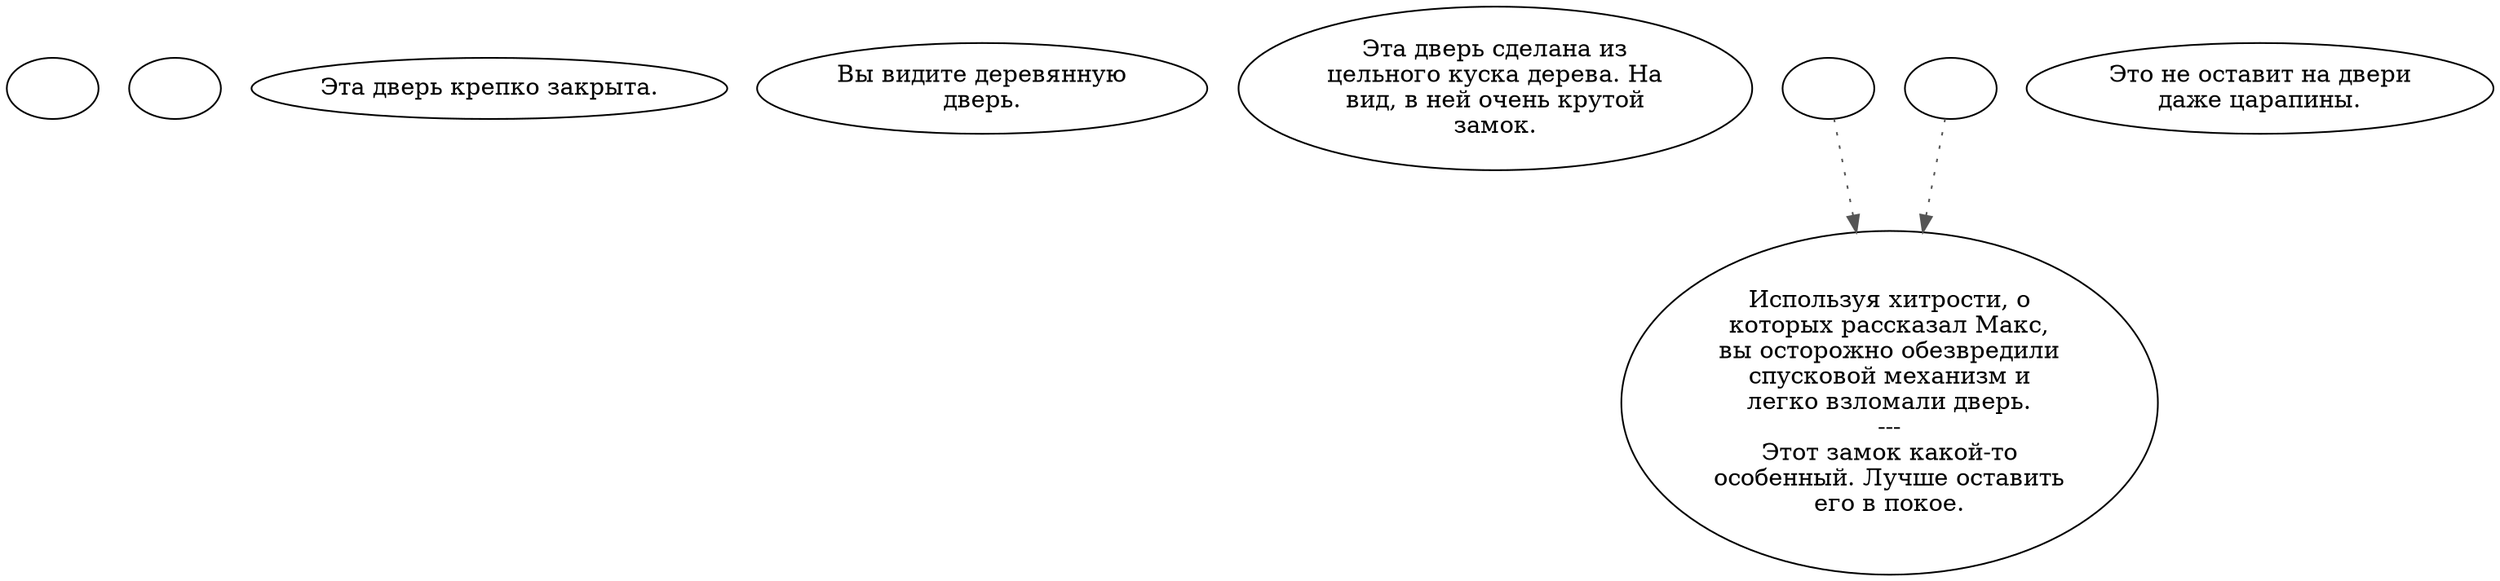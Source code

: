 digraph hichaddr {
  "is_lockpick_mech" [style=filled       fillcolor="#FFFFFF"       color="#000000"]
  "is_lockpick_mech" [label=""]
  "start" [style=filled       fillcolor="#FFFFFF"       color="#000000"]
  "start" [label=""]
  "use_p_proc" [style=filled       fillcolor="#FFFFFF"       color="#000000"]
  "use_p_proc" [label="Эта дверь крепко закрыта."]
  "look_at_p_proc" [style=filled       fillcolor="#FFFFFF"       color="#000000"]
  "look_at_p_proc" [label="Вы видите деревянную\nдверь."]
  "description_p_proc" [style=filled       fillcolor="#FFFFFF"       color="#000000"]
  "description_p_proc" [label="Эта дверь сделана из\nцельного куска дерева. На\nвид, в ней очень крутой\nзамок."]
  "try_unlock" [style=filled       fillcolor="#FFFFFF"       color="#000000"]
  "try_unlock" [label="Используя хитрости, о\nкоторых рассказал Макс,\nвы осторожно обезвредили\nспусковой механизм и\nлегко взломали дверь.\n---\nЭтот замок какой-то\nособенный. Лучше оставить\nего в покое."]
  "damage_p_proc" [style=filled       fillcolor="#FFFFFF"       color="#000000"]
  "damage_p_proc" [label="Это не оставит на двери\nдаже царапины."]
  "use_skill_on_p_proc" [style=filled       fillcolor="#FFFFFF"       color="#000000"]
  "use_skill_on_p_proc" -> "try_unlock" [style=dotted color="#555555"]
  "use_skill_on_p_proc" [label=""]
  "use_obj_on_p_proc" [style=filled       fillcolor="#FFFFFF"       color="#000000"]
  "use_obj_on_p_proc" -> "try_unlock" [style=dotted color="#555555"]
  "use_obj_on_p_proc" [label=""]
}